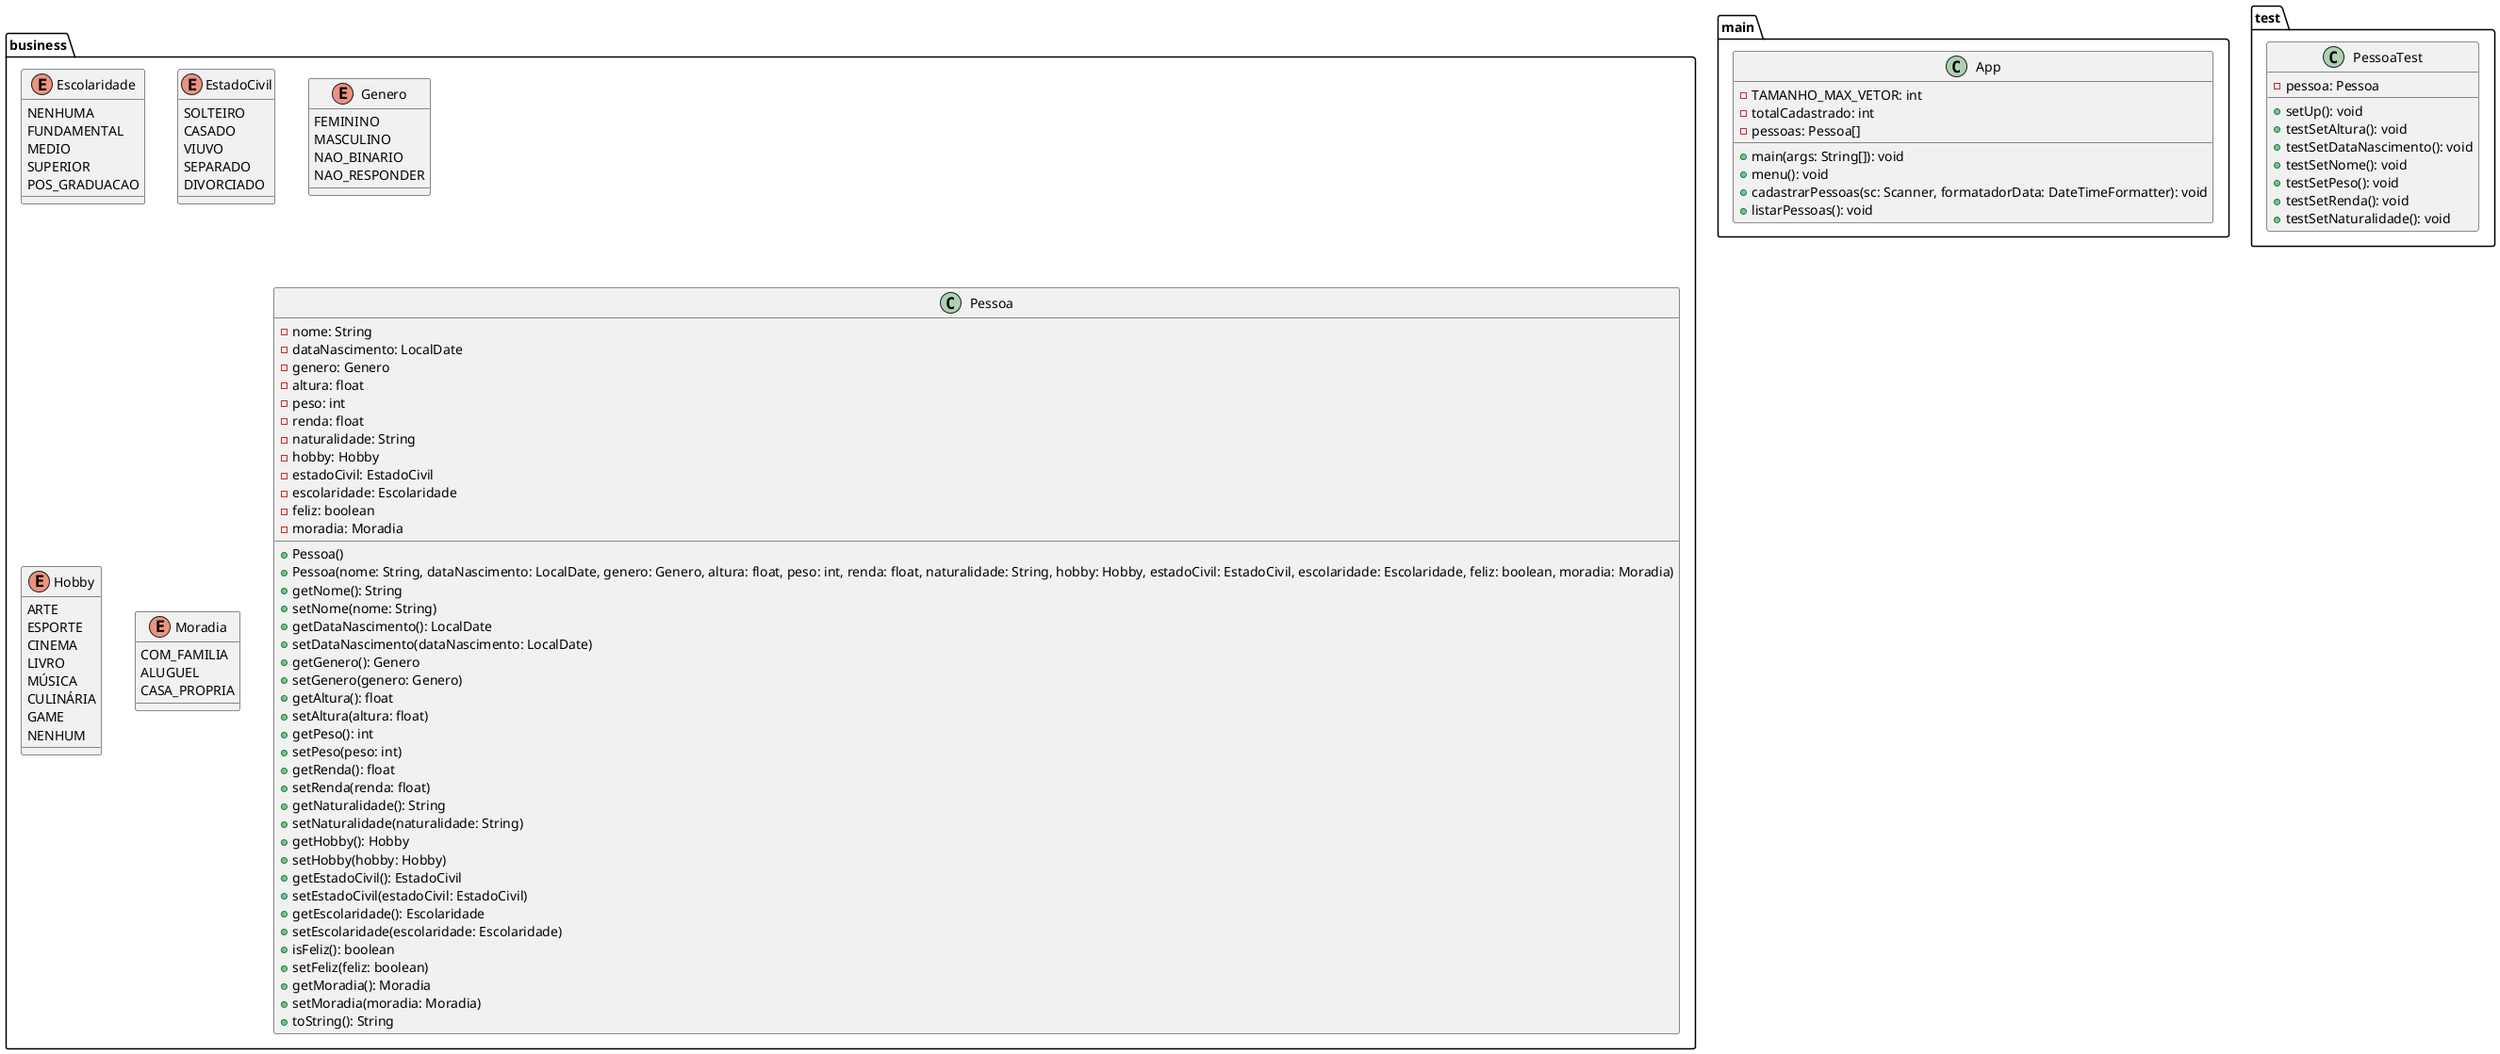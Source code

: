 @startuml

package business {
  enum Escolaridade {
    NENHUMA
    FUNDAMENTAL
    MEDIO
    SUPERIOR
    POS_GRADUACAO
  }

  enum EstadoCivil {
    SOLTEIRO
    CASADO
    VIUVO
    SEPARADO
    DIVORCIADO
  }

  enum Genero {
    FEMININO
    MASCULINO
    NAO_BINARIO
    NAO_RESPONDER
  }

  enum Hobby {
    ARTE
    ESPORTE
    CINEMA
    LIVRO
    MÚSICA
    CULINÁRIA
    GAME
    NENHUM
  }

  enum Moradia {
    COM_FAMILIA
    ALUGUEL
    CASA_PROPRIA
  }

  class Pessoa {
    - nome: String
    - dataNascimento: LocalDate
    - genero: Genero
    - altura: float
    - peso: int
    - renda: float
    - naturalidade: String
    - hobby: Hobby
    - estadoCivil: EstadoCivil
    - escolaridade: Escolaridade
    - feliz: boolean
    - moradia: Moradia

    + Pessoa()
    + Pessoa(nome: String, dataNascimento: LocalDate, genero: Genero, altura: float, peso: int, renda: float, naturalidade: String, hobby: Hobby, estadoCivil: EstadoCivil, escolaridade: Escolaridade, feliz: boolean, moradia: Moradia)
    + getNome(): String
    + setNome(nome: String)
    + getDataNascimento(): LocalDate
    + setDataNascimento(dataNascimento: LocalDate)
    + getGenero(): Genero
    + setGenero(genero: Genero)
    + getAltura(): float
    + setAltura(altura: float)
    + getPeso(): int
    + setPeso(peso: int)
    + getRenda(): float
    + setRenda(renda: float)
    + getNaturalidade(): String
    + setNaturalidade(naturalidade: String)
    + getHobby(): Hobby
    + setHobby(hobby: Hobby)
    + getEstadoCivil(): EstadoCivil
    + setEstadoCivil(estadoCivil: EstadoCivil)
    + getEscolaridade(): Escolaridade
    + setEscolaridade(escolaridade: Escolaridade)
    + isFeliz(): boolean
    + setFeliz(feliz: boolean)
    + getMoradia(): Moradia
    + setMoradia(moradia: Moradia)
    + toString(): String
  }
}

package main {
  class App {
    - TAMANHO_MAX_VETOR: int
    - totalCadastrado: int
    - pessoas: Pessoa[]

    + main(args: String[]): void
    + menu(): void
    + cadastrarPessoas(sc: Scanner, formatadorData: DateTimeFormatter): void
    + listarPessoas(): void
  }
}

package test {
  class PessoaTest {
    - pessoa: Pessoa

    + setUp(): void
    + testSetAltura(): void
    + testSetDataNascimento(): void
    + testSetNome(): void
    + testSetPeso(): void
    + testSetRenda(): void
    + testSetNaturalidade(): void
  }
}

@enduml

